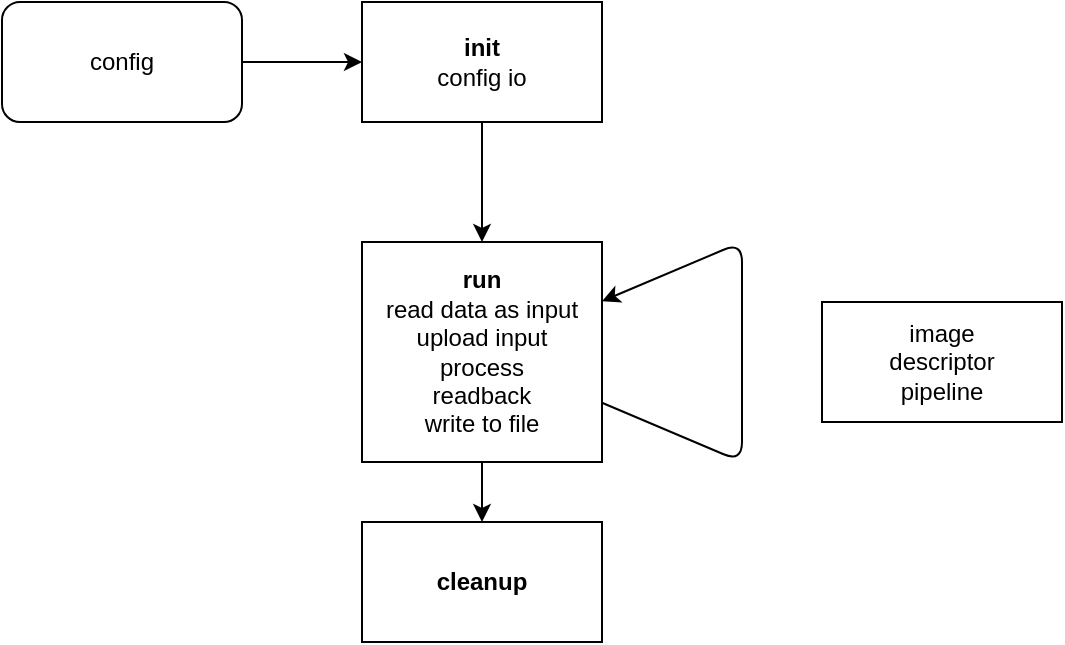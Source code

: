 <mxfile>
    <diagram id="qBEqS0YtWePVXxq-nKg_" name="Page-1">
        <mxGraphModel dx="643" dy="582" grid="1" gridSize="10" guides="1" tooltips="1" connect="1" arrows="1" fold="1" page="1" pageScale="1" pageWidth="850" pageHeight="1100" math="0" shadow="0">
            <root>
                <mxCell id="0"/>
                <mxCell id="1" parent="0"/>
                <mxCell id="18" style="edgeStyle=none;html=1;" edge="1" parent="1" source="5" target="7">
                    <mxGeometry relative="1" as="geometry">
                        <mxPoint x="290" y="240.0" as="targetPoint"/>
                    </mxGeometry>
                </mxCell>
                <mxCell id="5" value="config" style="rounded=1;whiteSpace=wrap;html=1;" vertex="1" parent="1">
                    <mxGeometry x="110" y="110" width="120" height="60" as="geometry"/>
                </mxCell>
                <mxCell id="14" style="edgeStyle=none;html=1;" edge="1" parent="1" source="7" target="8">
                    <mxGeometry relative="1" as="geometry">
                        <mxPoint x="350" y="210.0" as="targetPoint"/>
                    </mxGeometry>
                </mxCell>
                <mxCell id="7" value="&lt;b&gt;init&lt;/b&gt;&lt;br&gt;config io" style="whiteSpace=wrap;html=1;" vertex="1" parent="1">
                    <mxGeometry x="290" y="110" width="120" height="60" as="geometry"/>
                </mxCell>
                <mxCell id="17" style="edgeStyle=none;html=1;" edge="1" parent="1" source="8" target="16">
                    <mxGeometry relative="1" as="geometry"/>
                </mxCell>
                <mxCell id="8" value="&lt;b&gt;run&lt;/b&gt;&lt;br&gt;read data as input&lt;br&gt;upload input&lt;br&gt;process&lt;br&gt;readback&lt;br&gt;write to file" style="whiteSpace=wrap;html=1;" vertex="1" parent="1">
                    <mxGeometry x="290" y="230" width="120" height="110" as="geometry"/>
                </mxCell>
                <mxCell id="12" style="edgeStyle=none;html=1;" edge="1" parent="1" source="8" target="8">
                    <mxGeometry relative="1" as="geometry">
                        <mxPoint x="450" y="270" as="targetPoint"/>
                        <mxPoint x="410" y="400.0" as="sourcePoint"/>
                        <Array as="points">
                            <mxPoint x="480" y="340"/>
                            <mxPoint x="480" y="230"/>
                        </Array>
                    </mxGeometry>
                </mxCell>
                <mxCell id="16" value="&lt;b&gt;cleanup&lt;/b&gt;" style="whiteSpace=wrap;html=1;" vertex="1" parent="1">
                    <mxGeometry x="290" y="370" width="120" height="60" as="geometry"/>
                </mxCell>
                <mxCell id="19" value="image&lt;br&gt;descriptor&lt;br&gt;pipeline" style="whiteSpace=wrap;html=1;" vertex="1" parent="1">
                    <mxGeometry x="520" y="260" width="120" height="60" as="geometry"/>
                </mxCell>
            </root>
        </mxGraphModel>
    </diagram>
</mxfile>